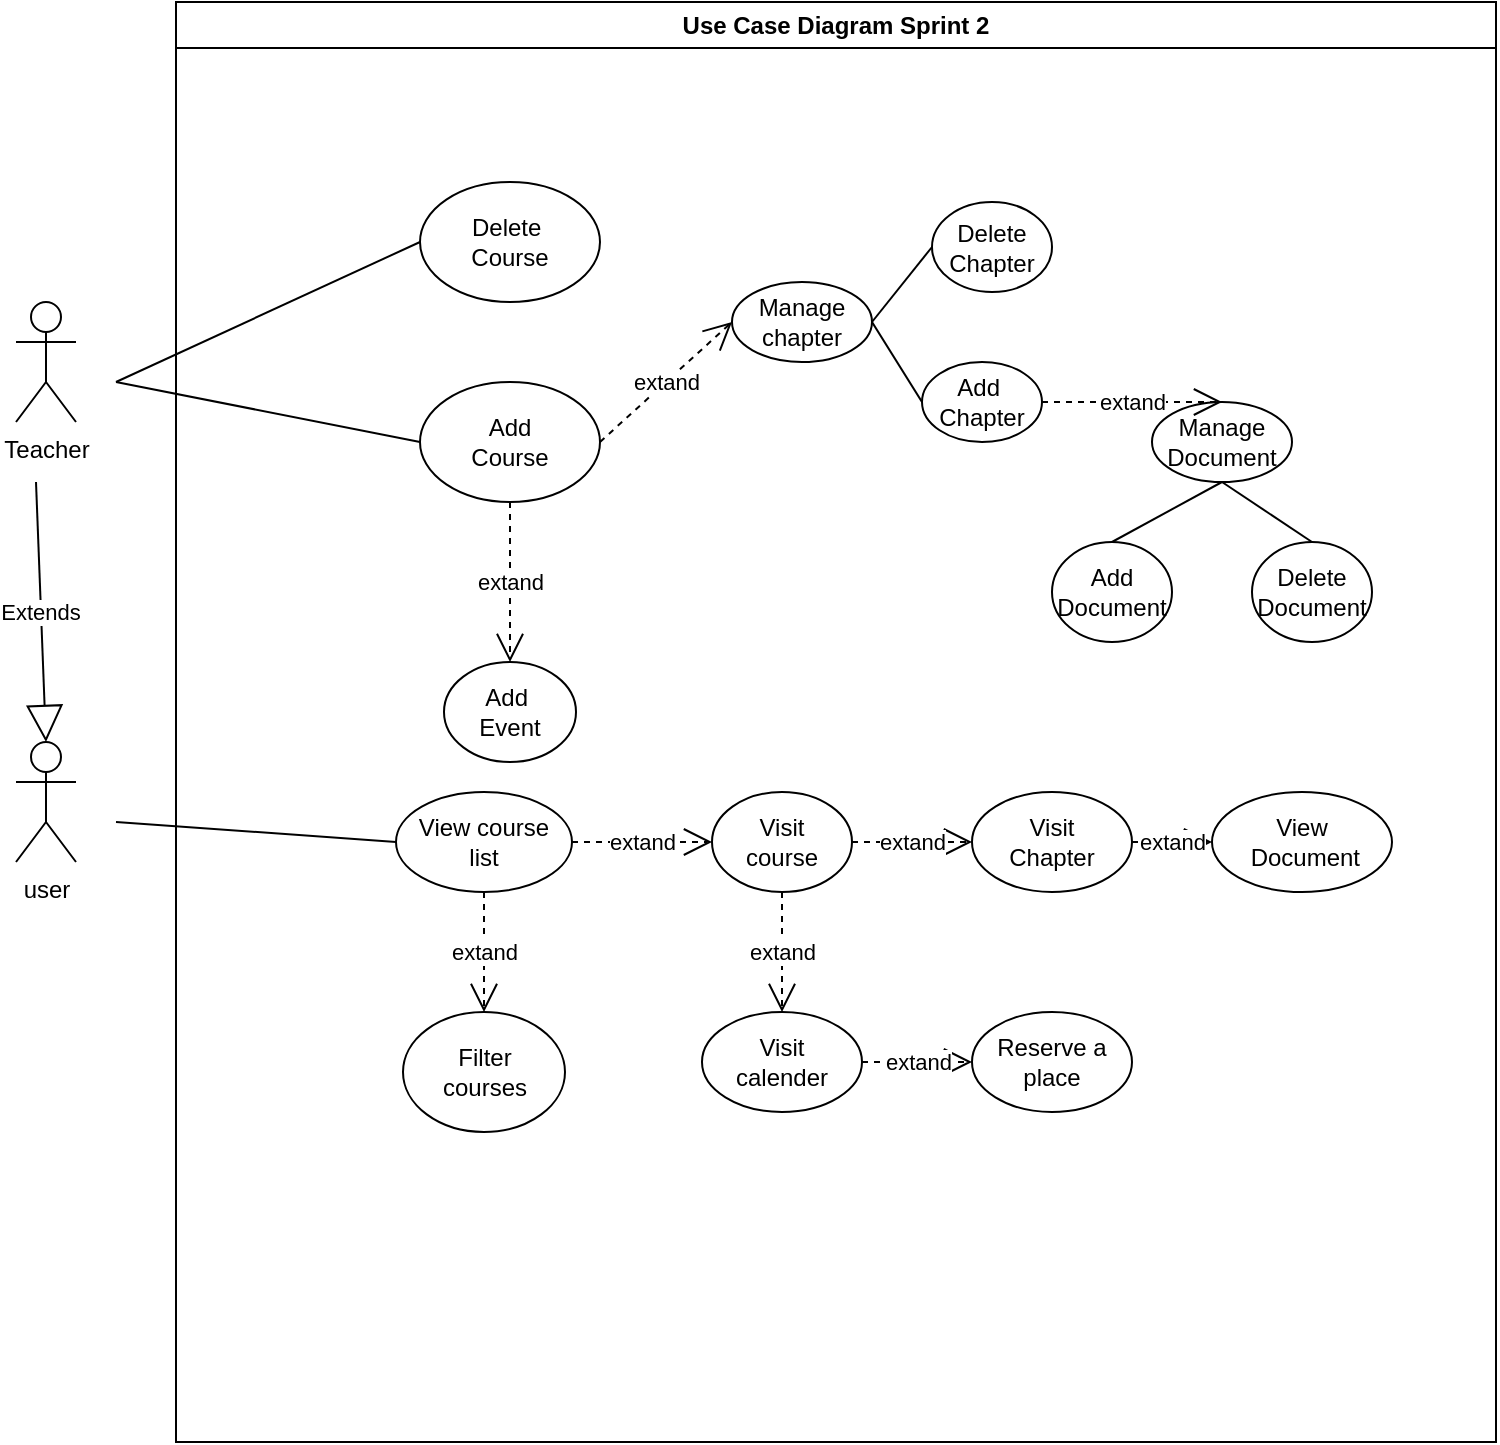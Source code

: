 <mxfile version="24.7.7">
  <diagram name="Page-1" id="F1wQqCoHAg0omqz1plP1">
    <mxGraphModel dx="1068" dy="879" grid="1" gridSize="10" guides="1" tooltips="1" connect="1" arrows="1" fold="1" page="1" pageScale="1" pageWidth="827" pageHeight="1169" math="0" shadow="0">
      <root>
        <mxCell id="0" />
        <mxCell id="1" parent="0" />
        <mxCell id="Iox6b_TY22lwPFnm_6n7-1" value="Use Case Diagram Sprint 2" style="swimlane;whiteSpace=wrap;html=1;" vertex="1" parent="1">
          <mxGeometry x="130" y="90" width="660" height="720" as="geometry" />
        </mxCell>
        <mxCell id="Iox6b_TY22lwPFnm_6n7-2" value="Delete&amp;nbsp;&lt;div&gt;Course&lt;/div&gt;" style="ellipse;whiteSpace=wrap;html=1;" vertex="1" parent="Iox6b_TY22lwPFnm_6n7-1">
          <mxGeometry x="122" y="90" width="90" height="60" as="geometry" />
        </mxCell>
        <mxCell id="Iox6b_TY22lwPFnm_6n7-3" value="Add&lt;div&gt;Course&lt;/div&gt;" style="ellipse;whiteSpace=wrap;html=1;" vertex="1" parent="Iox6b_TY22lwPFnm_6n7-1">
          <mxGeometry x="122" y="190" width="90" height="60" as="geometry" />
        </mxCell>
        <mxCell id="Iox6b_TY22lwPFnm_6n7-4" value="Add&amp;nbsp;&lt;div&gt;Chapter&lt;/div&gt;" style="ellipse;whiteSpace=wrap;html=1;" vertex="1" parent="Iox6b_TY22lwPFnm_6n7-1">
          <mxGeometry x="373" y="180" width="60" height="40" as="geometry" />
        </mxCell>
        <mxCell id="Iox6b_TY22lwPFnm_6n7-5" value="&lt;div&gt;Manage&lt;/div&gt;&lt;div&gt;Document&lt;/div&gt;" style="ellipse;whiteSpace=wrap;html=1;" vertex="1" parent="Iox6b_TY22lwPFnm_6n7-1">
          <mxGeometry x="488" y="200" width="70" height="40" as="geometry" />
        </mxCell>
        <mxCell id="Iox6b_TY22lwPFnm_6n7-7" value="extand" style="endArrow=open;endSize=12;dashed=1;html=1;rounded=0;exitX=1;exitY=0.5;exitDx=0;exitDy=0;entryX=0.5;entryY=0;entryDx=0;entryDy=0;" edge="1" parent="Iox6b_TY22lwPFnm_6n7-1" source="Iox6b_TY22lwPFnm_6n7-4" target="Iox6b_TY22lwPFnm_6n7-5">
          <mxGeometry width="160" relative="1" as="geometry">
            <mxPoint x="368" y="230" as="sourcePoint" />
            <mxPoint x="434" y="230" as="targetPoint" />
          </mxGeometry>
        </mxCell>
        <mxCell id="Iox6b_TY22lwPFnm_6n7-8" value="Manage&lt;div&gt;chapter&lt;/div&gt;" style="ellipse;whiteSpace=wrap;html=1;" vertex="1" parent="Iox6b_TY22lwPFnm_6n7-1">
          <mxGeometry x="278" y="140" width="70" height="40" as="geometry" />
        </mxCell>
        <mxCell id="Iox6b_TY22lwPFnm_6n7-10" value="Delete&lt;div&gt;Chapter&lt;/div&gt;" style="ellipse;whiteSpace=wrap;html=1;" vertex="1" parent="Iox6b_TY22lwPFnm_6n7-1">
          <mxGeometry x="378" y="100" width="60" height="45" as="geometry" />
        </mxCell>
        <mxCell id="Iox6b_TY22lwPFnm_6n7-11" value="extand" style="endArrow=open;endSize=12;dashed=1;html=1;rounded=0;exitX=1;exitY=0.5;exitDx=0;exitDy=0;entryX=0;entryY=0.5;entryDx=0;entryDy=0;" edge="1" parent="Iox6b_TY22lwPFnm_6n7-1" source="Iox6b_TY22lwPFnm_6n7-3" target="Iox6b_TY22lwPFnm_6n7-8">
          <mxGeometry width="160" relative="1" as="geometry">
            <mxPoint x="328" y="210" as="sourcePoint" />
            <mxPoint x="338" y="280" as="targetPoint" />
          </mxGeometry>
        </mxCell>
        <mxCell id="Iox6b_TY22lwPFnm_6n7-12" value="" style="endArrow=none;html=1;rounded=0;exitX=1;exitY=0.5;exitDx=0;exitDy=0;entryX=0;entryY=0.5;entryDx=0;entryDy=0;" edge="1" parent="Iox6b_TY22lwPFnm_6n7-1" source="Iox6b_TY22lwPFnm_6n7-8" target="Iox6b_TY22lwPFnm_6n7-4">
          <mxGeometry width="50" height="50" relative="1" as="geometry">
            <mxPoint x="278" y="340" as="sourcePoint" />
            <mxPoint x="328" y="290" as="targetPoint" />
          </mxGeometry>
        </mxCell>
        <mxCell id="Iox6b_TY22lwPFnm_6n7-13" value="" style="endArrow=none;html=1;rounded=0;exitX=1;exitY=0.5;exitDx=0;exitDy=0;entryX=0;entryY=0.5;entryDx=0;entryDy=0;" edge="1" parent="Iox6b_TY22lwPFnm_6n7-1" source="Iox6b_TY22lwPFnm_6n7-8" target="Iox6b_TY22lwPFnm_6n7-10">
          <mxGeometry width="50" height="50" relative="1" as="geometry">
            <mxPoint x="298" y="260" as="sourcePoint" />
            <mxPoint x="348" y="210" as="targetPoint" />
          </mxGeometry>
        </mxCell>
        <mxCell id="Iox6b_TY22lwPFnm_6n7-14" value="Add&lt;div&gt;Document&lt;/div&gt;" style="ellipse;whiteSpace=wrap;html=1;" vertex="1" parent="Iox6b_TY22lwPFnm_6n7-1">
          <mxGeometry x="438" y="270" width="60" height="50" as="geometry" />
        </mxCell>
        <mxCell id="Iox6b_TY22lwPFnm_6n7-15" value="&lt;div&gt;Delete&lt;/div&gt;&lt;div&gt;Document&lt;/div&gt;" style="ellipse;whiteSpace=wrap;html=1;" vertex="1" parent="Iox6b_TY22lwPFnm_6n7-1">
          <mxGeometry x="538" y="270" width="60" height="50" as="geometry" />
        </mxCell>
        <mxCell id="Iox6b_TY22lwPFnm_6n7-16" value="" style="endArrow=none;html=1;rounded=0;entryX=0.5;entryY=1;entryDx=0;entryDy=0;exitX=0.5;exitY=0;exitDx=0;exitDy=0;" edge="1" parent="Iox6b_TY22lwPFnm_6n7-1" source="Iox6b_TY22lwPFnm_6n7-14" target="Iox6b_TY22lwPFnm_6n7-5">
          <mxGeometry width="50" height="50" relative="1" as="geometry">
            <mxPoint x="418" y="290" as="sourcePoint" />
            <mxPoint x="468" y="240" as="targetPoint" />
          </mxGeometry>
        </mxCell>
        <mxCell id="Iox6b_TY22lwPFnm_6n7-17" value="" style="endArrow=none;html=1;rounded=0;entryX=0.5;entryY=1;entryDx=0;entryDy=0;exitX=0.5;exitY=0;exitDx=0;exitDy=0;" edge="1" parent="Iox6b_TY22lwPFnm_6n7-1" source="Iox6b_TY22lwPFnm_6n7-15" target="Iox6b_TY22lwPFnm_6n7-5">
          <mxGeometry width="50" height="50" relative="1" as="geometry">
            <mxPoint x="498" y="370" as="sourcePoint" />
            <mxPoint x="548" y="320" as="targetPoint" />
          </mxGeometry>
        </mxCell>
        <mxCell id="Iox6b_TY22lwPFnm_6n7-19" value="Add&amp;nbsp;&lt;div&gt;Event&lt;/div&gt;" style="ellipse;whiteSpace=wrap;html=1;" vertex="1" parent="Iox6b_TY22lwPFnm_6n7-1">
          <mxGeometry x="134" y="330" width="66" height="50" as="geometry" />
        </mxCell>
        <mxCell id="Iox6b_TY22lwPFnm_6n7-18" value="extand" style="endArrow=open;endSize=12;dashed=1;html=1;rounded=0;exitX=0.5;exitY=1;exitDx=0;exitDy=0;entryX=0.5;entryY=0;entryDx=0;entryDy=0;" edge="1" parent="Iox6b_TY22lwPFnm_6n7-1" source="Iox6b_TY22lwPFnm_6n7-3" target="Iox6b_TY22lwPFnm_6n7-19">
          <mxGeometry width="160" relative="1" as="geometry">
            <mxPoint x="222" y="230" as="sourcePoint" />
            <mxPoint x="168" y="320" as="targetPoint" />
          </mxGeometry>
        </mxCell>
        <mxCell id="Iox6b_TY22lwPFnm_6n7-21" value="" style="endArrow=none;html=1;rounded=0;entryX=0;entryY=0.5;entryDx=0;entryDy=0;" edge="1" parent="Iox6b_TY22lwPFnm_6n7-1" target="Iox6b_TY22lwPFnm_6n7-2">
          <mxGeometry width="50" height="50" relative="1" as="geometry">
            <mxPoint x="-30" y="190" as="sourcePoint" />
            <mxPoint x="120" y="190" as="targetPoint" />
          </mxGeometry>
        </mxCell>
        <mxCell id="Iox6b_TY22lwPFnm_6n7-22" value="" style="endArrow=none;html=1;rounded=0;entryX=0;entryY=0.5;entryDx=0;entryDy=0;" edge="1" parent="Iox6b_TY22lwPFnm_6n7-1" target="Iox6b_TY22lwPFnm_6n7-3">
          <mxGeometry width="50" height="50" relative="1" as="geometry">
            <mxPoint x="-30" y="190" as="sourcePoint" />
            <mxPoint x="120" y="220" as="targetPoint" />
          </mxGeometry>
        </mxCell>
        <mxCell id="Iox6b_TY22lwPFnm_6n7-24" value="View course&lt;div&gt;list&lt;/div&gt;" style="ellipse;whiteSpace=wrap;html=1;" vertex="1" parent="Iox6b_TY22lwPFnm_6n7-1">
          <mxGeometry x="110" y="395" width="88" height="50" as="geometry" />
        </mxCell>
        <mxCell id="Iox6b_TY22lwPFnm_6n7-25" value="Filter&lt;div&gt;courses&lt;/div&gt;" style="ellipse;whiteSpace=wrap;html=1;" vertex="1" parent="Iox6b_TY22lwPFnm_6n7-1">
          <mxGeometry x="113.5" y="505" width="81" height="60" as="geometry" />
        </mxCell>
        <mxCell id="Iox6b_TY22lwPFnm_6n7-26" value="extand" style="endArrow=open;endSize=12;dashed=1;html=1;rounded=0;exitX=0.5;exitY=1;exitDx=0;exitDy=0;entryX=0.5;entryY=0;entryDx=0;entryDy=0;" edge="1" parent="Iox6b_TY22lwPFnm_6n7-1" source="Iox6b_TY22lwPFnm_6n7-24" target="Iox6b_TY22lwPFnm_6n7-25">
          <mxGeometry width="160" relative="1" as="geometry">
            <mxPoint x="228" y="405" as="sourcePoint" />
            <mxPoint x="228" y="485" as="targetPoint" />
          </mxGeometry>
        </mxCell>
        <mxCell id="Iox6b_TY22lwPFnm_6n7-28" value="Visit&lt;div&gt;course&lt;/div&gt;" style="ellipse;whiteSpace=wrap;html=1;" vertex="1" parent="Iox6b_TY22lwPFnm_6n7-1">
          <mxGeometry x="268" y="395" width="70" height="50" as="geometry" />
        </mxCell>
        <mxCell id="Iox6b_TY22lwPFnm_6n7-27" value="extand" style="endArrow=open;endSize=12;dashed=1;html=1;rounded=0;exitX=1;exitY=0.5;exitDx=0;exitDy=0;entryX=0;entryY=0.5;entryDx=0;entryDy=0;" edge="1" parent="Iox6b_TY22lwPFnm_6n7-1" source="Iox6b_TY22lwPFnm_6n7-24" target="Iox6b_TY22lwPFnm_6n7-28">
          <mxGeometry width="160" relative="1" as="geometry">
            <mxPoint x="164" y="455" as="sourcePoint" />
            <mxPoint x="278" y="420" as="targetPoint" />
          </mxGeometry>
        </mxCell>
        <mxCell id="Iox6b_TY22lwPFnm_6n7-30" value="" style="endArrow=none;html=1;rounded=0;entryX=0;entryY=0.5;entryDx=0;entryDy=0;" edge="1" parent="Iox6b_TY22lwPFnm_6n7-1" target="Iox6b_TY22lwPFnm_6n7-24">
          <mxGeometry width="50" height="50" relative="1" as="geometry">
            <mxPoint x="-30" y="410" as="sourcePoint" />
            <mxPoint x="80" y="375" as="targetPoint" />
          </mxGeometry>
        </mxCell>
        <mxCell id="Iox6b_TY22lwPFnm_6n7-31" value="Visit&lt;div&gt;Chapter&lt;/div&gt;" style="ellipse;whiteSpace=wrap;html=1;" vertex="1" parent="Iox6b_TY22lwPFnm_6n7-1">
          <mxGeometry x="398" y="395" width="80" height="50" as="geometry" />
        </mxCell>
        <mxCell id="Iox6b_TY22lwPFnm_6n7-32" value="extand" style="endArrow=open;endSize=12;dashed=1;html=1;rounded=0;exitX=1;exitY=0.5;exitDx=0;exitDy=0;entryX=0;entryY=0.5;entryDx=0;entryDy=0;" edge="1" parent="Iox6b_TY22lwPFnm_6n7-1" source="Iox6b_TY22lwPFnm_6n7-28" target="Iox6b_TY22lwPFnm_6n7-31">
          <mxGeometry width="160" relative="1" as="geometry">
            <mxPoint x="348" y="365" as="sourcePoint" />
            <mxPoint x="418" y="365" as="targetPoint" />
          </mxGeometry>
        </mxCell>
        <mxCell id="Iox6b_TY22lwPFnm_6n7-33" value="View&lt;div&gt;&amp;nbsp;Document&lt;/div&gt;" style="ellipse;whiteSpace=wrap;html=1;" vertex="1" parent="Iox6b_TY22lwPFnm_6n7-1">
          <mxGeometry x="518" y="395" width="90" height="50" as="geometry" />
        </mxCell>
        <mxCell id="Iox6b_TY22lwPFnm_6n7-34" value="extand" style="endArrow=open;endSize=12;dashed=1;html=1;rounded=0;exitX=1;exitY=0.5;exitDx=0;exitDy=0;entryX=0;entryY=0.5;entryDx=0;entryDy=0;" edge="1" parent="Iox6b_TY22lwPFnm_6n7-1" source="Iox6b_TY22lwPFnm_6n7-31" target="Iox6b_TY22lwPFnm_6n7-33">
          <mxGeometry width="160" relative="1" as="geometry">
            <mxPoint x="478" y="485" as="sourcePoint" />
            <mxPoint x="538" y="485" as="targetPoint" />
          </mxGeometry>
        </mxCell>
        <mxCell id="Iox6b_TY22lwPFnm_6n7-36" value="Visit&lt;div&gt;calender&lt;/div&gt;" style="ellipse;whiteSpace=wrap;html=1;" vertex="1" parent="Iox6b_TY22lwPFnm_6n7-1">
          <mxGeometry x="263" y="505" width="80" height="50" as="geometry" />
        </mxCell>
        <mxCell id="Iox6b_TY22lwPFnm_6n7-35" value="extand" style="endArrow=open;endSize=12;dashed=1;html=1;rounded=0;exitX=0.5;exitY=1;exitDx=0;exitDy=0;entryX=0.5;entryY=0;entryDx=0;entryDy=0;" edge="1" parent="Iox6b_TY22lwPFnm_6n7-1" source="Iox6b_TY22lwPFnm_6n7-28" target="Iox6b_TY22lwPFnm_6n7-36">
          <mxGeometry width="160" relative="1" as="geometry">
            <mxPoint x="348" y="430" as="sourcePoint" />
            <mxPoint x="303" y="495" as="targetPoint" />
          </mxGeometry>
        </mxCell>
        <mxCell id="Iox6b_TY22lwPFnm_6n7-37" value="Reserve a&lt;div&gt;place&lt;/div&gt;" style="ellipse;whiteSpace=wrap;html=1;" vertex="1" parent="Iox6b_TY22lwPFnm_6n7-1">
          <mxGeometry x="398" y="505" width="80" height="50" as="geometry" />
        </mxCell>
        <mxCell id="Iox6b_TY22lwPFnm_6n7-38" value="extand" style="endArrow=open;endSize=12;dashed=1;html=1;rounded=0;exitX=1;exitY=0.5;exitDx=0;exitDy=0;entryX=0;entryY=0.5;entryDx=0;entryDy=0;" edge="1" parent="Iox6b_TY22lwPFnm_6n7-1" source="Iox6b_TY22lwPFnm_6n7-36" target="Iox6b_TY22lwPFnm_6n7-37">
          <mxGeometry width="160" relative="1" as="geometry">
            <mxPoint x="313" y="455" as="sourcePoint" />
            <mxPoint x="313" y="515" as="targetPoint" />
          </mxGeometry>
        </mxCell>
        <mxCell id="Iox6b_TY22lwPFnm_6n7-23" value="user" style="shape=umlActor;verticalLabelPosition=bottom;verticalAlign=top;html=1;outlineConnect=0;" vertex="1" parent="Iox6b_TY22lwPFnm_6n7-1">
          <mxGeometry x="-80" y="370" width="30" height="60" as="geometry" />
        </mxCell>
        <mxCell id="Iox6b_TY22lwPFnm_6n7-20" value="Teacher" style="shape=umlActor;verticalLabelPosition=bottom;verticalAlign=top;html=1;" vertex="1" parent="1">
          <mxGeometry x="50" y="240" width="30" height="60" as="geometry" />
        </mxCell>
        <mxCell id="Iox6b_TY22lwPFnm_6n7-39" value="Extends" style="endArrow=block;endSize=16;endFill=0;html=1;rounded=0;entryX=0.5;entryY=0;entryDx=0;entryDy=0;entryPerimeter=0;" edge="1" parent="1" target="Iox6b_TY22lwPFnm_6n7-23">
          <mxGeometry width="160" relative="1" as="geometry">
            <mxPoint x="60" y="330" as="sourcePoint" />
            <mxPoint x="190" y="430" as="targetPoint" />
          </mxGeometry>
        </mxCell>
      </root>
    </mxGraphModel>
  </diagram>
</mxfile>
